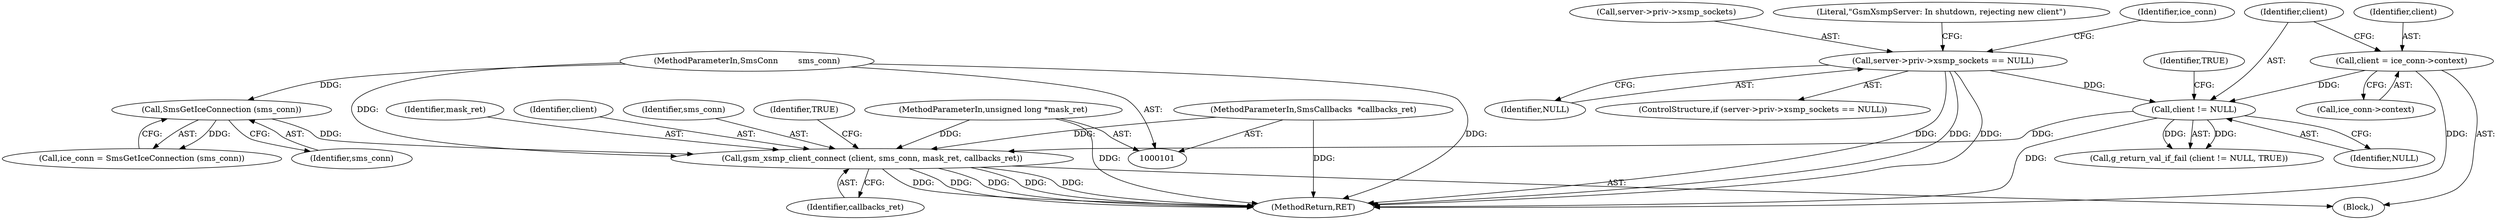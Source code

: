 digraph "1_gnome-session_b0dc999e0b45355314616321dbb6cb71e729fc9d_4@del" {
"1000143" [label="(Call,gsm_xsmp_client_connect (client, sms_conn, mask_ret, callbacks_ret))"];
"1000139" [label="(Call,client != NULL)"];
"1000133" [label="(Call,client = ice_conn->context)"];
"1000111" [label="(Call,server->priv->xsmp_sockets == NULL)"];
"1000131" [label="(Call,SmsGetIceConnection (sms_conn))"];
"1000102" [label="(MethodParameterIn,SmsConn        sms_conn)"];
"1000104" [label="(MethodParameterIn,unsigned long *mask_ret)"];
"1000105" [label="(MethodParameterIn,SmsCallbacks  *callbacks_ret)"];
"1000107" [label="(Block,)"];
"1000143" [label="(Call,gsm_xsmp_client_connect (client, sms_conn, mask_ret, callbacks_ret))"];
"1000102" [label="(MethodParameterIn,SmsConn        sms_conn)"];
"1000111" [label="(Call,server->priv->xsmp_sockets == NULL)"];
"1000150" [label="(MethodReturn,RET)"];
"1000147" [label="(Identifier,callbacks_ret)"];
"1000135" [label="(Call,ice_conn->context)"];
"1000112" [label="(Call,server->priv->xsmp_sockets)"];
"1000146" [label="(Identifier,mask_ret)"];
"1000104" [label="(MethodParameterIn,unsigned long *mask_ret)"];
"1000134" [label="(Identifier,client)"];
"1000144" [label="(Identifier,client)"];
"1000145" [label="(Identifier,sms_conn)"];
"1000133" [label="(Call,client = ice_conn->context)"];
"1000131" [label="(Call,SmsGetIceConnection (sms_conn))"];
"1000141" [label="(Identifier,NULL)"];
"1000139" [label="(Call,client != NULL)"];
"1000117" [label="(Identifier,NULL)"];
"1000110" [label="(ControlStructure,if (server->priv->xsmp_sockets == NULL))"];
"1000129" [label="(Call,ice_conn = SmsGetIceConnection (sms_conn))"];
"1000132" [label="(Identifier,sms_conn)"];
"1000120" [label="(Literal,\"GsmXsmpServer: In shutdown, rejecting new client\")"];
"1000142" [label="(Identifier,TRUE)"];
"1000140" [label="(Identifier,client)"];
"1000130" [label="(Identifier,ice_conn)"];
"1000105" [label="(MethodParameterIn,SmsCallbacks  *callbacks_ret)"];
"1000149" [label="(Identifier,TRUE)"];
"1000138" [label="(Call,g_return_val_if_fail (client != NULL, TRUE))"];
"1000143" -> "1000107"  [label="AST: "];
"1000143" -> "1000147"  [label="CFG: "];
"1000144" -> "1000143"  [label="AST: "];
"1000145" -> "1000143"  [label="AST: "];
"1000146" -> "1000143"  [label="AST: "];
"1000147" -> "1000143"  [label="AST: "];
"1000149" -> "1000143"  [label="CFG: "];
"1000143" -> "1000150"  [label="DDG: "];
"1000143" -> "1000150"  [label="DDG: "];
"1000143" -> "1000150"  [label="DDG: "];
"1000143" -> "1000150"  [label="DDG: "];
"1000143" -> "1000150"  [label="DDG: "];
"1000139" -> "1000143"  [label="DDG: "];
"1000131" -> "1000143"  [label="DDG: "];
"1000102" -> "1000143"  [label="DDG: "];
"1000104" -> "1000143"  [label="DDG: "];
"1000105" -> "1000143"  [label="DDG: "];
"1000139" -> "1000138"  [label="AST: "];
"1000139" -> "1000141"  [label="CFG: "];
"1000140" -> "1000139"  [label="AST: "];
"1000141" -> "1000139"  [label="AST: "];
"1000142" -> "1000139"  [label="CFG: "];
"1000139" -> "1000150"  [label="DDG: "];
"1000139" -> "1000138"  [label="DDG: "];
"1000139" -> "1000138"  [label="DDG: "];
"1000133" -> "1000139"  [label="DDG: "];
"1000111" -> "1000139"  [label="DDG: "];
"1000133" -> "1000107"  [label="AST: "];
"1000133" -> "1000135"  [label="CFG: "];
"1000134" -> "1000133"  [label="AST: "];
"1000135" -> "1000133"  [label="AST: "];
"1000140" -> "1000133"  [label="CFG: "];
"1000133" -> "1000150"  [label="DDG: "];
"1000111" -> "1000110"  [label="AST: "];
"1000111" -> "1000117"  [label="CFG: "];
"1000112" -> "1000111"  [label="AST: "];
"1000117" -> "1000111"  [label="AST: "];
"1000120" -> "1000111"  [label="CFG: "];
"1000130" -> "1000111"  [label="CFG: "];
"1000111" -> "1000150"  [label="DDG: "];
"1000111" -> "1000150"  [label="DDG: "];
"1000111" -> "1000150"  [label="DDG: "];
"1000131" -> "1000129"  [label="AST: "];
"1000131" -> "1000132"  [label="CFG: "];
"1000132" -> "1000131"  [label="AST: "];
"1000129" -> "1000131"  [label="CFG: "];
"1000131" -> "1000129"  [label="DDG: "];
"1000102" -> "1000131"  [label="DDG: "];
"1000102" -> "1000101"  [label="AST: "];
"1000102" -> "1000150"  [label="DDG: "];
"1000104" -> "1000101"  [label="AST: "];
"1000104" -> "1000150"  [label="DDG: "];
"1000105" -> "1000101"  [label="AST: "];
"1000105" -> "1000150"  [label="DDG: "];
}
